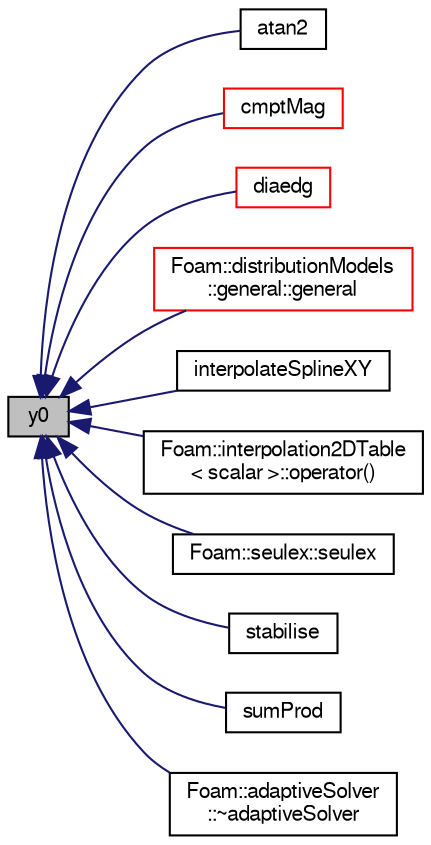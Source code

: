 digraph "y0"
{
  bgcolor="transparent";
  edge [fontname="FreeSans",fontsize="10",labelfontname="FreeSans",labelfontsize="10"];
  node [fontname="FreeSans",fontsize="10",shape=record];
  rankdir="LR";
  Node39397 [label="y0",height=0.2,width=0.4,color="black", fillcolor="grey75", style="filled", fontcolor="black"];
  Node39397 -> Node39398 [dir="back",color="midnightblue",fontsize="10",style="solid",fontname="FreeSans"];
  Node39398 [label="atan2",height=0.2,width=0.4,color="black",URL="$a21124.html#a9d45ac659e1f4191f75f0fe34ad7f596"];
  Node39397 -> Node39399 [dir="back",color="midnightblue",fontsize="10",style="solid",fontname="FreeSans"];
  Node39399 [label="cmptMag",height=0.2,width=0.4,color="red",URL="$a12539.html#a9180528922650a6b9a3b302e27e621b9"];
  Node39397 -> Node39454 [dir="back",color="midnightblue",fontsize="10",style="solid",fontname="FreeSans"];
  Node39454 [label="diaedg",height=0.2,width=0.4,color="red",URL="$a08249.html#ac8cde747098631791b7f8a846034aa1a"];
  Node39397 -> Node39458 [dir="back",color="midnightblue",fontsize="10",style="solid",fontname="FreeSans"];
  Node39458 [label="Foam::distributionModels\l::general::general",height=0.2,width=0.4,color="red",URL="$a23650.html#a11b13bf35967676623bc465725ff24d2",tooltip="Construct from components. "];
  Node39397 -> Node39460 [dir="back",color="midnightblue",fontsize="10",style="solid",fontname="FreeSans"];
  Node39460 [label="interpolateSplineXY",height=0.2,width=0.4,color="black",URL="$a21124.html#aa393e7bdf1e889b32e8903246ef98ddb"];
  Node39397 -> Node39461 [dir="back",color="midnightblue",fontsize="10",style="solid",fontname="FreeSans"];
  Node39461 [label="Foam::interpolation2DTable\l\< scalar \>::operator()",height=0.2,width=0.4,color="black",URL="$a26726.html#a3e3e8cab804085db7ef9b0b19f904906",tooltip="Return an interpolated value. "];
  Node39397 -> Node39462 [dir="back",color="midnightblue",fontsize="10",style="solid",fontname="FreeSans"];
  Node39462 [label="Foam::seulex::seulex",height=0.2,width=0.4,color="black",URL="$a25594.html#a506512f869bd359e1fad319ea9f42b81",tooltip="Construct from ODE. "];
  Node39397 -> Node39463 [dir="back",color="midnightblue",fontsize="10",style="solid",fontname="FreeSans"];
  Node39463 [label="stabilise",height=0.2,width=0.4,color="black",URL="$a21124.html#a0f54b8f830b5ec7eb36ed5ccda6d7b1e"];
  Node39397 -> Node39464 [dir="back",color="midnightblue",fontsize="10",style="solid",fontname="FreeSans"];
  Node39464 [label="sumProd",height=0.2,width=0.4,color="black",URL="$a21124.html#a5b480f6156c25bef4de87d86094e87ea"];
  Node39397 -> Node39465 [dir="back",color="midnightblue",fontsize="10",style="solid",fontname="FreeSans"];
  Node39465 [label="Foam::adaptiveSolver\l::~adaptiveSolver",height=0.2,width=0.4,color="black",URL="$a25546.html#a62b1b8716c3f74147d38f60ebc4e7ff7",tooltip="Destructor. "];
}
